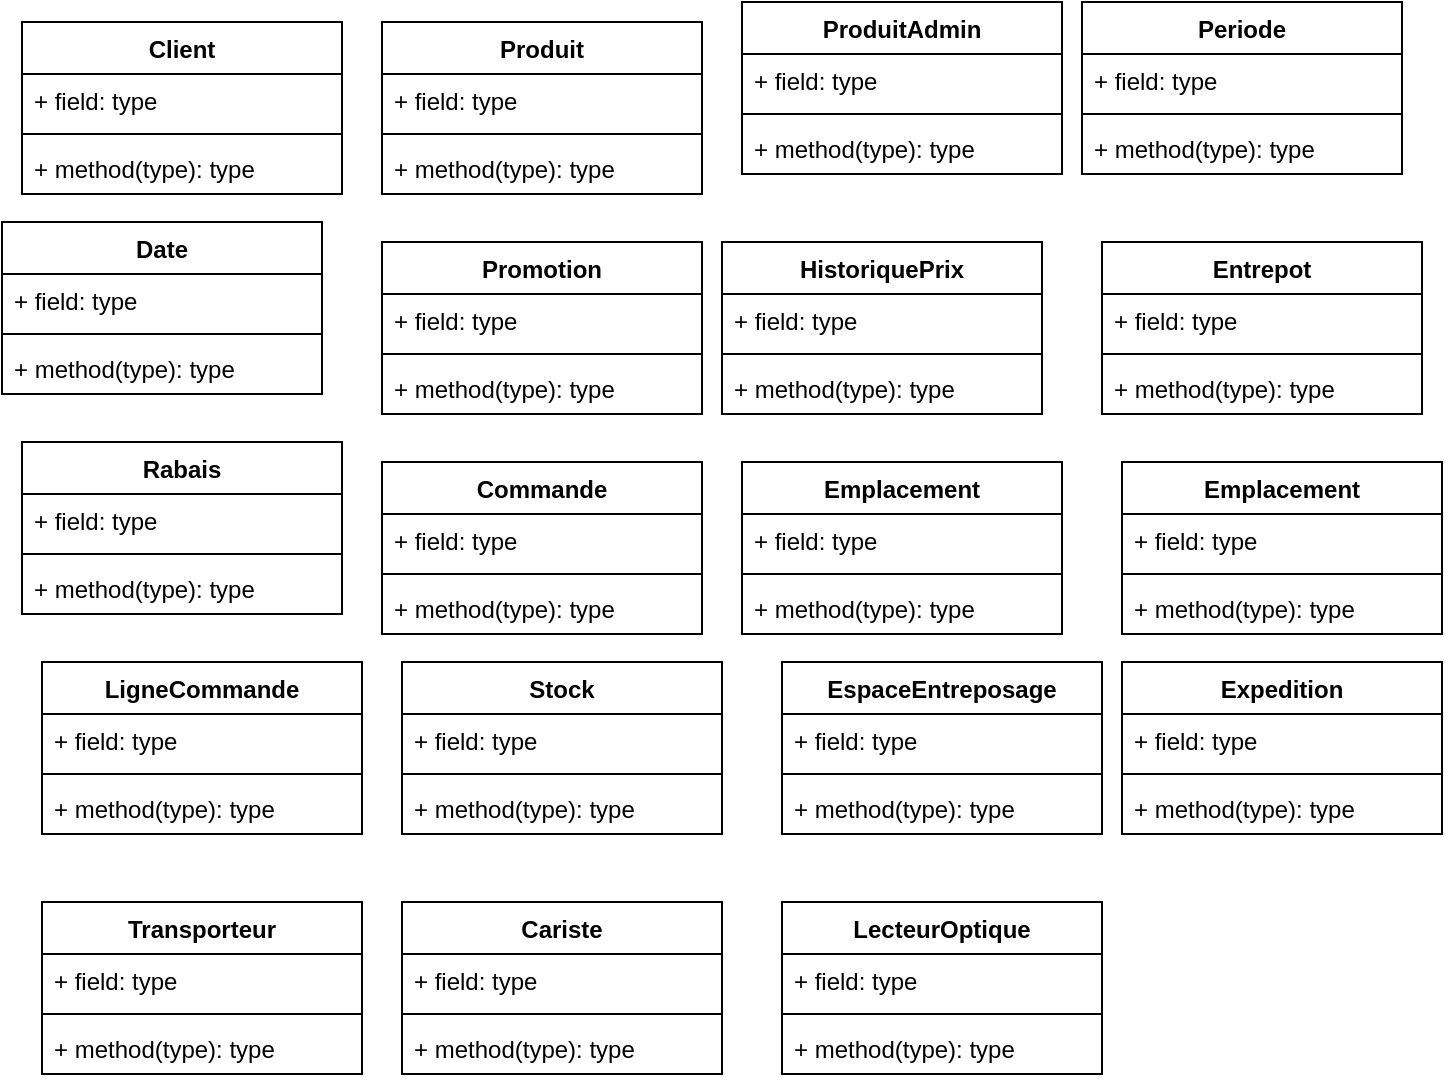 <mxfile version="26.1.3">
  <diagram name="Page-1" id="EeGcJAI6JcAbOuRTCPoQ">
    <mxGraphModel dx="794" dy="458" grid="1" gridSize="10" guides="1" tooltips="1" connect="1" arrows="1" fold="1" page="1" pageScale="1" pageWidth="827" pageHeight="1169" math="0" shadow="0">
      <root>
        <mxCell id="0" />
        <mxCell id="1" parent="0" />
        <mxCell id="IQAL8tGxos3x3BU6Ro4k-1" value="Client" style="swimlane;fontStyle=1;align=center;verticalAlign=top;childLayout=stackLayout;horizontal=1;startSize=26;horizontalStack=0;resizeParent=1;resizeParentMax=0;resizeLast=0;collapsible=1;marginBottom=0;whiteSpace=wrap;html=1;" vertex="1" parent="1">
          <mxGeometry x="40" y="530" width="160" height="86" as="geometry" />
        </mxCell>
        <mxCell id="IQAL8tGxos3x3BU6Ro4k-2" value="+ field: type" style="text;strokeColor=none;fillColor=none;align=left;verticalAlign=top;spacingLeft=4;spacingRight=4;overflow=hidden;rotatable=0;points=[[0,0.5],[1,0.5]];portConstraint=eastwest;whiteSpace=wrap;html=1;" vertex="1" parent="IQAL8tGxos3x3BU6Ro4k-1">
          <mxGeometry y="26" width="160" height="26" as="geometry" />
        </mxCell>
        <mxCell id="IQAL8tGxos3x3BU6Ro4k-3" value="" style="line;strokeWidth=1;fillColor=none;align=left;verticalAlign=middle;spacingTop=-1;spacingLeft=3;spacingRight=3;rotatable=0;labelPosition=right;points=[];portConstraint=eastwest;strokeColor=inherit;" vertex="1" parent="IQAL8tGxos3x3BU6Ro4k-1">
          <mxGeometry y="52" width="160" height="8" as="geometry" />
        </mxCell>
        <mxCell id="IQAL8tGxos3x3BU6Ro4k-4" value="+ method(type): type" style="text;strokeColor=none;fillColor=none;align=left;verticalAlign=top;spacingLeft=4;spacingRight=4;overflow=hidden;rotatable=0;points=[[0,0.5],[1,0.5]];portConstraint=eastwest;whiteSpace=wrap;html=1;" vertex="1" parent="IQAL8tGxos3x3BU6Ro4k-1">
          <mxGeometry y="60" width="160" height="26" as="geometry" />
        </mxCell>
        <mxCell id="IQAL8tGxos3x3BU6Ro4k-5" value="Produit" style="swimlane;fontStyle=1;align=center;verticalAlign=top;childLayout=stackLayout;horizontal=1;startSize=26;horizontalStack=0;resizeParent=1;resizeParentMax=0;resizeLast=0;collapsible=1;marginBottom=0;whiteSpace=wrap;html=1;" vertex="1" parent="1">
          <mxGeometry x="220" y="530" width="160" height="86" as="geometry" />
        </mxCell>
        <mxCell id="IQAL8tGxos3x3BU6Ro4k-6" value="+ field: type" style="text;strokeColor=none;fillColor=none;align=left;verticalAlign=top;spacingLeft=4;spacingRight=4;overflow=hidden;rotatable=0;points=[[0,0.5],[1,0.5]];portConstraint=eastwest;whiteSpace=wrap;html=1;" vertex="1" parent="IQAL8tGxos3x3BU6Ro4k-5">
          <mxGeometry y="26" width="160" height="26" as="geometry" />
        </mxCell>
        <mxCell id="IQAL8tGxos3x3BU6Ro4k-7" value="" style="line;strokeWidth=1;fillColor=none;align=left;verticalAlign=middle;spacingTop=-1;spacingLeft=3;spacingRight=3;rotatable=0;labelPosition=right;points=[];portConstraint=eastwest;strokeColor=inherit;" vertex="1" parent="IQAL8tGxos3x3BU6Ro4k-5">
          <mxGeometry y="52" width="160" height="8" as="geometry" />
        </mxCell>
        <mxCell id="IQAL8tGxos3x3BU6Ro4k-8" value="+ method(type): type" style="text;strokeColor=none;fillColor=none;align=left;verticalAlign=top;spacingLeft=4;spacingRight=4;overflow=hidden;rotatable=0;points=[[0,0.5],[1,0.5]];portConstraint=eastwest;whiteSpace=wrap;html=1;" vertex="1" parent="IQAL8tGxos3x3BU6Ro4k-5">
          <mxGeometry y="60" width="160" height="26" as="geometry" />
        </mxCell>
        <mxCell id="IQAL8tGxos3x3BU6Ro4k-9" value="ProduitAdmin" style="swimlane;fontStyle=1;align=center;verticalAlign=top;childLayout=stackLayout;horizontal=1;startSize=26;horizontalStack=0;resizeParent=1;resizeParentMax=0;resizeLast=0;collapsible=1;marginBottom=0;whiteSpace=wrap;html=1;" vertex="1" parent="1">
          <mxGeometry x="400" y="520" width="160" height="86" as="geometry" />
        </mxCell>
        <mxCell id="IQAL8tGxos3x3BU6Ro4k-10" value="+ field: type" style="text;strokeColor=none;fillColor=none;align=left;verticalAlign=top;spacingLeft=4;spacingRight=4;overflow=hidden;rotatable=0;points=[[0,0.5],[1,0.5]];portConstraint=eastwest;whiteSpace=wrap;html=1;" vertex="1" parent="IQAL8tGxos3x3BU6Ro4k-9">
          <mxGeometry y="26" width="160" height="26" as="geometry" />
        </mxCell>
        <mxCell id="IQAL8tGxos3x3BU6Ro4k-11" value="" style="line;strokeWidth=1;fillColor=none;align=left;verticalAlign=middle;spacingTop=-1;spacingLeft=3;spacingRight=3;rotatable=0;labelPosition=right;points=[];portConstraint=eastwest;strokeColor=inherit;" vertex="1" parent="IQAL8tGxos3x3BU6Ro4k-9">
          <mxGeometry y="52" width="160" height="8" as="geometry" />
        </mxCell>
        <mxCell id="IQAL8tGxos3x3BU6Ro4k-12" value="+ method(type): type" style="text;strokeColor=none;fillColor=none;align=left;verticalAlign=top;spacingLeft=4;spacingRight=4;overflow=hidden;rotatable=0;points=[[0,0.5],[1,0.5]];portConstraint=eastwest;whiteSpace=wrap;html=1;" vertex="1" parent="IQAL8tGxos3x3BU6Ro4k-9">
          <mxGeometry y="60" width="160" height="26" as="geometry" />
        </mxCell>
        <mxCell id="IQAL8tGxos3x3BU6Ro4k-13" value="Periode" style="swimlane;fontStyle=1;align=center;verticalAlign=top;childLayout=stackLayout;horizontal=1;startSize=26;horizontalStack=0;resizeParent=1;resizeParentMax=0;resizeLast=0;collapsible=1;marginBottom=0;whiteSpace=wrap;html=1;" vertex="1" parent="1">
          <mxGeometry x="570" y="520" width="160" height="86" as="geometry" />
        </mxCell>
        <mxCell id="IQAL8tGxos3x3BU6Ro4k-14" value="+ field: type" style="text;strokeColor=none;fillColor=none;align=left;verticalAlign=top;spacingLeft=4;spacingRight=4;overflow=hidden;rotatable=0;points=[[0,0.5],[1,0.5]];portConstraint=eastwest;whiteSpace=wrap;html=1;" vertex="1" parent="IQAL8tGxos3x3BU6Ro4k-13">
          <mxGeometry y="26" width="160" height="26" as="geometry" />
        </mxCell>
        <mxCell id="IQAL8tGxos3x3BU6Ro4k-15" value="" style="line;strokeWidth=1;fillColor=none;align=left;verticalAlign=middle;spacingTop=-1;spacingLeft=3;spacingRight=3;rotatable=0;labelPosition=right;points=[];portConstraint=eastwest;strokeColor=inherit;" vertex="1" parent="IQAL8tGxos3x3BU6Ro4k-13">
          <mxGeometry y="52" width="160" height="8" as="geometry" />
        </mxCell>
        <mxCell id="IQAL8tGxos3x3BU6Ro4k-16" value="+ method(type): type" style="text;strokeColor=none;fillColor=none;align=left;verticalAlign=top;spacingLeft=4;spacingRight=4;overflow=hidden;rotatable=0;points=[[0,0.5],[1,0.5]];portConstraint=eastwest;whiteSpace=wrap;html=1;" vertex="1" parent="IQAL8tGxos3x3BU6Ro4k-13">
          <mxGeometry y="60" width="160" height="26" as="geometry" />
        </mxCell>
        <mxCell id="IQAL8tGxos3x3BU6Ro4k-17" value="Date" style="swimlane;fontStyle=1;align=center;verticalAlign=top;childLayout=stackLayout;horizontal=1;startSize=26;horizontalStack=0;resizeParent=1;resizeParentMax=0;resizeLast=0;collapsible=1;marginBottom=0;whiteSpace=wrap;html=1;" vertex="1" parent="1">
          <mxGeometry x="30" y="630" width="160" height="86" as="geometry" />
        </mxCell>
        <mxCell id="IQAL8tGxos3x3BU6Ro4k-18" value="+ field: type" style="text;strokeColor=none;fillColor=none;align=left;verticalAlign=top;spacingLeft=4;spacingRight=4;overflow=hidden;rotatable=0;points=[[0,0.5],[1,0.5]];portConstraint=eastwest;whiteSpace=wrap;html=1;" vertex="1" parent="IQAL8tGxos3x3BU6Ro4k-17">
          <mxGeometry y="26" width="160" height="26" as="geometry" />
        </mxCell>
        <mxCell id="IQAL8tGxos3x3BU6Ro4k-19" value="" style="line;strokeWidth=1;fillColor=none;align=left;verticalAlign=middle;spacingTop=-1;spacingLeft=3;spacingRight=3;rotatable=0;labelPosition=right;points=[];portConstraint=eastwest;strokeColor=inherit;" vertex="1" parent="IQAL8tGxos3x3BU6Ro4k-17">
          <mxGeometry y="52" width="160" height="8" as="geometry" />
        </mxCell>
        <mxCell id="IQAL8tGxos3x3BU6Ro4k-20" value="+ method(type): type" style="text;strokeColor=none;fillColor=none;align=left;verticalAlign=top;spacingLeft=4;spacingRight=4;overflow=hidden;rotatable=0;points=[[0,0.5],[1,0.5]];portConstraint=eastwest;whiteSpace=wrap;html=1;" vertex="1" parent="IQAL8tGxos3x3BU6Ro4k-17">
          <mxGeometry y="60" width="160" height="26" as="geometry" />
        </mxCell>
        <mxCell id="IQAL8tGxos3x3BU6Ro4k-21" value="Promotion" style="swimlane;fontStyle=1;align=center;verticalAlign=top;childLayout=stackLayout;horizontal=1;startSize=26;horizontalStack=0;resizeParent=1;resizeParentMax=0;resizeLast=0;collapsible=1;marginBottom=0;whiteSpace=wrap;html=1;" vertex="1" parent="1">
          <mxGeometry x="220" y="640" width="160" height="86" as="geometry" />
        </mxCell>
        <mxCell id="IQAL8tGxos3x3BU6Ro4k-22" value="+ field: type" style="text;strokeColor=none;fillColor=none;align=left;verticalAlign=top;spacingLeft=4;spacingRight=4;overflow=hidden;rotatable=0;points=[[0,0.5],[1,0.5]];portConstraint=eastwest;whiteSpace=wrap;html=1;" vertex="1" parent="IQAL8tGxos3x3BU6Ro4k-21">
          <mxGeometry y="26" width="160" height="26" as="geometry" />
        </mxCell>
        <mxCell id="IQAL8tGxos3x3BU6Ro4k-23" value="" style="line;strokeWidth=1;fillColor=none;align=left;verticalAlign=middle;spacingTop=-1;spacingLeft=3;spacingRight=3;rotatable=0;labelPosition=right;points=[];portConstraint=eastwest;strokeColor=inherit;" vertex="1" parent="IQAL8tGxos3x3BU6Ro4k-21">
          <mxGeometry y="52" width="160" height="8" as="geometry" />
        </mxCell>
        <mxCell id="IQAL8tGxos3x3BU6Ro4k-24" value="+ method(type): type" style="text;strokeColor=none;fillColor=none;align=left;verticalAlign=top;spacingLeft=4;spacingRight=4;overflow=hidden;rotatable=0;points=[[0,0.5],[1,0.5]];portConstraint=eastwest;whiteSpace=wrap;html=1;" vertex="1" parent="IQAL8tGxos3x3BU6Ro4k-21">
          <mxGeometry y="60" width="160" height="26" as="geometry" />
        </mxCell>
        <mxCell id="IQAL8tGxos3x3BU6Ro4k-25" value="HistoriquePrix" style="swimlane;fontStyle=1;align=center;verticalAlign=top;childLayout=stackLayout;horizontal=1;startSize=26;horizontalStack=0;resizeParent=1;resizeParentMax=0;resizeLast=0;collapsible=1;marginBottom=0;whiteSpace=wrap;html=1;" vertex="1" parent="1">
          <mxGeometry x="390" y="640" width="160" height="86" as="geometry" />
        </mxCell>
        <mxCell id="IQAL8tGxos3x3BU6Ro4k-26" value="+ field: type" style="text;strokeColor=none;fillColor=none;align=left;verticalAlign=top;spacingLeft=4;spacingRight=4;overflow=hidden;rotatable=0;points=[[0,0.5],[1,0.5]];portConstraint=eastwest;whiteSpace=wrap;html=1;" vertex="1" parent="IQAL8tGxos3x3BU6Ro4k-25">
          <mxGeometry y="26" width="160" height="26" as="geometry" />
        </mxCell>
        <mxCell id="IQAL8tGxos3x3BU6Ro4k-27" value="" style="line;strokeWidth=1;fillColor=none;align=left;verticalAlign=middle;spacingTop=-1;spacingLeft=3;spacingRight=3;rotatable=0;labelPosition=right;points=[];portConstraint=eastwest;strokeColor=inherit;" vertex="1" parent="IQAL8tGxos3x3BU6Ro4k-25">
          <mxGeometry y="52" width="160" height="8" as="geometry" />
        </mxCell>
        <mxCell id="IQAL8tGxos3x3BU6Ro4k-28" value="+ method(type): type" style="text;strokeColor=none;fillColor=none;align=left;verticalAlign=top;spacingLeft=4;spacingRight=4;overflow=hidden;rotatable=0;points=[[0,0.5],[1,0.5]];portConstraint=eastwest;whiteSpace=wrap;html=1;" vertex="1" parent="IQAL8tGxos3x3BU6Ro4k-25">
          <mxGeometry y="60" width="160" height="26" as="geometry" />
        </mxCell>
        <mxCell id="IQAL8tGxos3x3BU6Ro4k-29" value="Entrepot" style="swimlane;fontStyle=1;align=center;verticalAlign=top;childLayout=stackLayout;horizontal=1;startSize=26;horizontalStack=0;resizeParent=1;resizeParentMax=0;resizeLast=0;collapsible=1;marginBottom=0;whiteSpace=wrap;html=1;" vertex="1" parent="1">
          <mxGeometry x="580" y="640" width="160" height="86" as="geometry" />
        </mxCell>
        <mxCell id="IQAL8tGxos3x3BU6Ro4k-30" value="+ field: type" style="text;strokeColor=none;fillColor=none;align=left;verticalAlign=top;spacingLeft=4;spacingRight=4;overflow=hidden;rotatable=0;points=[[0,0.5],[1,0.5]];portConstraint=eastwest;whiteSpace=wrap;html=1;" vertex="1" parent="IQAL8tGxos3x3BU6Ro4k-29">
          <mxGeometry y="26" width="160" height="26" as="geometry" />
        </mxCell>
        <mxCell id="IQAL8tGxos3x3BU6Ro4k-31" value="" style="line;strokeWidth=1;fillColor=none;align=left;verticalAlign=middle;spacingTop=-1;spacingLeft=3;spacingRight=3;rotatable=0;labelPosition=right;points=[];portConstraint=eastwest;strokeColor=inherit;" vertex="1" parent="IQAL8tGxos3x3BU6Ro4k-29">
          <mxGeometry y="52" width="160" height="8" as="geometry" />
        </mxCell>
        <mxCell id="IQAL8tGxos3x3BU6Ro4k-32" value="+ method(type): type" style="text;strokeColor=none;fillColor=none;align=left;verticalAlign=top;spacingLeft=4;spacingRight=4;overflow=hidden;rotatable=0;points=[[0,0.5],[1,0.5]];portConstraint=eastwest;whiteSpace=wrap;html=1;" vertex="1" parent="IQAL8tGxos3x3BU6Ro4k-29">
          <mxGeometry y="60" width="160" height="26" as="geometry" />
        </mxCell>
        <mxCell id="IQAL8tGxos3x3BU6Ro4k-33" value="Rabais" style="swimlane;fontStyle=1;align=center;verticalAlign=top;childLayout=stackLayout;horizontal=1;startSize=26;horizontalStack=0;resizeParent=1;resizeParentMax=0;resizeLast=0;collapsible=1;marginBottom=0;whiteSpace=wrap;html=1;" vertex="1" parent="1">
          <mxGeometry x="40" y="740" width="160" height="86" as="geometry" />
        </mxCell>
        <mxCell id="IQAL8tGxos3x3BU6Ro4k-34" value="+ field: type" style="text;strokeColor=none;fillColor=none;align=left;verticalAlign=top;spacingLeft=4;spacingRight=4;overflow=hidden;rotatable=0;points=[[0,0.5],[1,0.5]];portConstraint=eastwest;whiteSpace=wrap;html=1;" vertex="1" parent="IQAL8tGxos3x3BU6Ro4k-33">
          <mxGeometry y="26" width="160" height="26" as="geometry" />
        </mxCell>
        <mxCell id="IQAL8tGxos3x3BU6Ro4k-35" value="" style="line;strokeWidth=1;fillColor=none;align=left;verticalAlign=middle;spacingTop=-1;spacingLeft=3;spacingRight=3;rotatable=0;labelPosition=right;points=[];portConstraint=eastwest;strokeColor=inherit;" vertex="1" parent="IQAL8tGxos3x3BU6Ro4k-33">
          <mxGeometry y="52" width="160" height="8" as="geometry" />
        </mxCell>
        <mxCell id="IQAL8tGxos3x3BU6Ro4k-36" value="+ method(type): type" style="text;strokeColor=none;fillColor=none;align=left;verticalAlign=top;spacingLeft=4;spacingRight=4;overflow=hidden;rotatable=0;points=[[0,0.5],[1,0.5]];portConstraint=eastwest;whiteSpace=wrap;html=1;" vertex="1" parent="IQAL8tGxos3x3BU6Ro4k-33">
          <mxGeometry y="60" width="160" height="26" as="geometry" />
        </mxCell>
        <mxCell id="IQAL8tGxos3x3BU6Ro4k-37" value="Commande" style="swimlane;fontStyle=1;align=center;verticalAlign=top;childLayout=stackLayout;horizontal=1;startSize=26;horizontalStack=0;resizeParent=1;resizeParentMax=0;resizeLast=0;collapsible=1;marginBottom=0;whiteSpace=wrap;html=1;" vertex="1" parent="1">
          <mxGeometry x="220" y="750" width="160" height="86" as="geometry" />
        </mxCell>
        <mxCell id="IQAL8tGxos3x3BU6Ro4k-38" value="+ field: type" style="text;strokeColor=none;fillColor=none;align=left;verticalAlign=top;spacingLeft=4;spacingRight=4;overflow=hidden;rotatable=0;points=[[0,0.5],[1,0.5]];portConstraint=eastwest;whiteSpace=wrap;html=1;" vertex="1" parent="IQAL8tGxos3x3BU6Ro4k-37">
          <mxGeometry y="26" width="160" height="26" as="geometry" />
        </mxCell>
        <mxCell id="IQAL8tGxos3x3BU6Ro4k-39" value="" style="line;strokeWidth=1;fillColor=none;align=left;verticalAlign=middle;spacingTop=-1;spacingLeft=3;spacingRight=3;rotatable=0;labelPosition=right;points=[];portConstraint=eastwest;strokeColor=inherit;" vertex="1" parent="IQAL8tGxos3x3BU6Ro4k-37">
          <mxGeometry y="52" width="160" height="8" as="geometry" />
        </mxCell>
        <mxCell id="IQAL8tGxos3x3BU6Ro4k-40" value="+ method(type): type" style="text;strokeColor=none;fillColor=none;align=left;verticalAlign=top;spacingLeft=4;spacingRight=4;overflow=hidden;rotatable=0;points=[[0,0.5],[1,0.5]];portConstraint=eastwest;whiteSpace=wrap;html=1;" vertex="1" parent="IQAL8tGxos3x3BU6Ro4k-37">
          <mxGeometry y="60" width="160" height="26" as="geometry" />
        </mxCell>
        <mxCell id="IQAL8tGxos3x3BU6Ro4k-41" value="Emplacement" style="swimlane;fontStyle=1;align=center;verticalAlign=top;childLayout=stackLayout;horizontal=1;startSize=26;horizontalStack=0;resizeParent=1;resizeParentMax=0;resizeLast=0;collapsible=1;marginBottom=0;whiteSpace=wrap;html=1;" vertex="1" parent="1">
          <mxGeometry x="400" y="750" width="160" height="86" as="geometry" />
        </mxCell>
        <mxCell id="IQAL8tGxos3x3BU6Ro4k-42" value="+ field: type" style="text;strokeColor=none;fillColor=none;align=left;verticalAlign=top;spacingLeft=4;spacingRight=4;overflow=hidden;rotatable=0;points=[[0,0.5],[1,0.5]];portConstraint=eastwest;whiteSpace=wrap;html=1;" vertex="1" parent="IQAL8tGxos3x3BU6Ro4k-41">
          <mxGeometry y="26" width="160" height="26" as="geometry" />
        </mxCell>
        <mxCell id="IQAL8tGxos3x3BU6Ro4k-43" value="" style="line;strokeWidth=1;fillColor=none;align=left;verticalAlign=middle;spacingTop=-1;spacingLeft=3;spacingRight=3;rotatable=0;labelPosition=right;points=[];portConstraint=eastwest;strokeColor=inherit;" vertex="1" parent="IQAL8tGxos3x3BU6Ro4k-41">
          <mxGeometry y="52" width="160" height="8" as="geometry" />
        </mxCell>
        <mxCell id="IQAL8tGxos3x3BU6Ro4k-44" value="+ method(type): type" style="text;strokeColor=none;fillColor=none;align=left;verticalAlign=top;spacingLeft=4;spacingRight=4;overflow=hidden;rotatable=0;points=[[0,0.5],[1,0.5]];portConstraint=eastwest;whiteSpace=wrap;html=1;" vertex="1" parent="IQAL8tGxos3x3BU6Ro4k-41">
          <mxGeometry y="60" width="160" height="26" as="geometry" />
        </mxCell>
        <mxCell id="IQAL8tGxos3x3BU6Ro4k-45" value="Emplacement" style="swimlane;fontStyle=1;align=center;verticalAlign=top;childLayout=stackLayout;horizontal=1;startSize=26;horizontalStack=0;resizeParent=1;resizeParentMax=0;resizeLast=0;collapsible=1;marginBottom=0;whiteSpace=wrap;html=1;" vertex="1" parent="1">
          <mxGeometry x="590" y="750" width="160" height="86" as="geometry" />
        </mxCell>
        <mxCell id="IQAL8tGxos3x3BU6Ro4k-46" value="+ field: type" style="text;strokeColor=none;fillColor=none;align=left;verticalAlign=top;spacingLeft=4;spacingRight=4;overflow=hidden;rotatable=0;points=[[0,0.5],[1,0.5]];portConstraint=eastwest;whiteSpace=wrap;html=1;" vertex="1" parent="IQAL8tGxos3x3BU6Ro4k-45">
          <mxGeometry y="26" width="160" height="26" as="geometry" />
        </mxCell>
        <mxCell id="IQAL8tGxos3x3BU6Ro4k-47" value="" style="line;strokeWidth=1;fillColor=none;align=left;verticalAlign=middle;spacingTop=-1;spacingLeft=3;spacingRight=3;rotatable=0;labelPosition=right;points=[];portConstraint=eastwest;strokeColor=inherit;" vertex="1" parent="IQAL8tGxos3x3BU6Ro4k-45">
          <mxGeometry y="52" width="160" height="8" as="geometry" />
        </mxCell>
        <mxCell id="IQAL8tGxos3x3BU6Ro4k-48" value="+ method(type): type" style="text;strokeColor=none;fillColor=none;align=left;verticalAlign=top;spacingLeft=4;spacingRight=4;overflow=hidden;rotatable=0;points=[[0,0.5],[1,0.5]];portConstraint=eastwest;whiteSpace=wrap;html=1;" vertex="1" parent="IQAL8tGxos3x3BU6Ro4k-45">
          <mxGeometry y="60" width="160" height="26" as="geometry" />
        </mxCell>
        <mxCell id="IQAL8tGxos3x3BU6Ro4k-49" value="LigneCommande" style="swimlane;fontStyle=1;align=center;verticalAlign=top;childLayout=stackLayout;horizontal=1;startSize=26;horizontalStack=0;resizeParent=1;resizeParentMax=0;resizeLast=0;collapsible=1;marginBottom=0;whiteSpace=wrap;html=1;" vertex="1" parent="1">
          <mxGeometry x="50" y="850" width="160" height="86" as="geometry" />
        </mxCell>
        <mxCell id="IQAL8tGxos3x3BU6Ro4k-50" value="+ field: type" style="text;strokeColor=none;fillColor=none;align=left;verticalAlign=top;spacingLeft=4;spacingRight=4;overflow=hidden;rotatable=0;points=[[0,0.5],[1,0.5]];portConstraint=eastwest;whiteSpace=wrap;html=1;" vertex="1" parent="IQAL8tGxos3x3BU6Ro4k-49">
          <mxGeometry y="26" width="160" height="26" as="geometry" />
        </mxCell>
        <mxCell id="IQAL8tGxos3x3BU6Ro4k-51" value="" style="line;strokeWidth=1;fillColor=none;align=left;verticalAlign=middle;spacingTop=-1;spacingLeft=3;spacingRight=3;rotatable=0;labelPosition=right;points=[];portConstraint=eastwest;strokeColor=inherit;" vertex="1" parent="IQAL8tGxos3x3BU6Ro4k-49">
          <mxGeometry y="52" width="160" height="8" as="geometry" />
        </mxCell>
        <mxCell id="IQAL8tGxos3x3BU6Ro4k-52" value="+ method(type): type" style="text;strokeColor=none;fillColor=none;align=left;verticalAlign=top;spacingLeft=4;spacingRight=4;overflow=hidden;rotatable=0;points=[[0,0.5],[1,0.5]];portConstraint=eastwest;whiteSpace=wrap;html=1;" vertex="1" parent="IQAL8tGxos3x3BU6Ro4k-49">
          <mxGeometry y="60" width="160" height="26" as="geometry" />
        </mxCell>
        <mxCell id="IQAL8tGxos3x3BU6Ro4k-53" value="Stock" style="swimlane;fontStyle=1;align=center;verticalAlign=top;childLayout=stackLayout;horizontal=1;startSize=26;horizontalStack=0;resizeParent=1;resizeParentMax=0;resizeLast=0;collapsible=1;marginBottom=0;whiteSpace=wrap;html=1;" vertex="1" parent="1">
          <mxGeometry x="230" y="850" width="160" height="86" as="geometry" />
        </mxCell>
        <mxCell id="IQAL8tGxos3x3BU6Ro4k-54" value="+ field: type" style="text;strokeColor=none;fillColor=none;align=left;verticalAlign=top;spacingLeft=4;spacingRight=4;overflow=hidden;rotatable=0;points=[[0,0.5],[1,0.5]];portConstraint=eastwest;whiteSpace=wrap;html=1;" vertex="1" parent="IQAL8tGxos3x3BU6Ro4k-53">
          <mxGeometry y="26" width="160" height="26" as="geometry" />
        </mxCell>
        <mxCell id="IQAL8tGxos3x3BU6Ro4k-55" value="" style="line;strokeWidth=1;fillColor=none;align=left;verticalAlign=middle;spacingTop=-1;spacingLeft=3;spacingRight=3;rotatable=0;labelPosition=right;points=[];portConstraint=eastwest;strokeColor=inherit;" vertex="1" parent="IQAL8tGxos3x3BU6Ro4k-53">
          <mxGeometry y="52" width="160" height="8" as="geometry" />
        </mxCell>
        <mxCell id="IQAL8tGxos3x3BU6Ro4k-56" value="+ method(type): type" style="text;strokeColor=none;fillColor=none;align=left;verticalAlign=top;spacingLeft=4;spacingRight=4;overflow=hidden;rotatable=0;points=[[0,0.5],[1,0.5]];portConstraint=eastwest;whiteSpace=wrap;html=1;" vertex="1" parent="IQAL8tGxos3x3BU6Ro4k-53">
          <mxGeometry y="60" width="160" height="26" as="geometry" />
        </mxCell>
        <mxCell id="IQAL8tGxos3x3BU6Ro4k-57" value="EspaceEntreposage" style="swimlane;fontStyle=1;align=center;verticalAlign=top;childLayout=stackLayout;horizontal=1;startSize=26;horizontalStack=0;resizeParent=1;resizeParentMax=0;resizeLast=0;collapsible=1;marginBottom=0;whiteSpace=wrap;html=1;" vertex="1" parent="1">
          <mxGeometry x="420" y="850" width="160" height="86" as="geometry" />
        </mxCell>
        <mxCell id="IQAL8tGxos3x3BU6Ro4k-58" value="+ field: type" style="text;strokeColor=none;fillColor=none;align=left;verticalAlign=top;spacingLeft=4;spacingRight=4;overflow=hidden;rotatable=0;points=[[0,0.5],[1,0.5]];portConstraint=eastwest;whiteSpace=wrap;html=1;" vertex="1" parent="IQAL8tGxos3x3BU6Ro4k-57">
          <mxGeometry y="26" width="160" height="26" as="geometry" />
        </mxCell>
        <mxCell id="IQAL8tGxos3x3BU6Ro4k-59" value="" style="line;strokeWidth=1;fillColor=none;align=left;verticalAlign=middle;spacingTop=-1;spacingLeft=3;spacingRight=3;rotatable=0;labelPosition=right;points=[];portConstraint=eastwest;strokeColor=inherit;" vertex="1" parent="IQAL8tGxos3x3BU6Ro4k-57">
          <mxGeometry y="52" width="160" height="8" as="geometry" />
        </mxCell>
        <mxCell id="IQAL8tGxos3x3BU6Ro4k-60" value="+ method(type): type" style="text;strokeColor=none;fillColor=none;align=left;verticalAlign=top;spacingLeft=4;spacingRight=4;overflow=hidden;rotatable=0;points=[[0,0.5],[1,0.5]];portConstraint=eastwest;whiteSpace=wrap;html=1;" vertex="1" parent="IQAL8tGxos3x3BU6Ro4k-57">
          <mxGeometry y="60" width="160" height="26" as="geometry" />
        </mxCell>
        <mxCell id="IQAL8tGxos3x3BU6Ro4k-61" value="Expedition" style="swimlane;fontStyle=1;align=center;verticalAlign=top;childLayout=stackLayout;horizontal=1;startSize=26;horizontalStack=0;resizeParent=1;resizeParentMax=0;resizeLast=0;collapsible=1;marginBottom=0;whiteSpace=wrap;html=1;" vertex="1" parent="1">
          <mxGeometry x="590" y="850" width="160" height="86" as="geometry" />
        </mxCell>
        <mxCell id="IQAL8tGxos3x3BU6Ro4k-62" value="+ field: type" style="text;strokeColor=none;fillColor=none;align=left;verticalAlign=top;spacingLeft=4;spacingRight=4;overflow=hidden;rotatable=0;points=[[0,0.5],[1,0.5]];portConstraint=eastwest;whiteSpace=wrap;html=1;" vertex="1" parent="IQAL8tGxos3x3BU6Ro4k-61">
          <mxGeometry y="26" width="160" height="26" as="geometry" />
        </mxCell>
        <mxCell id="IQAL8tGxos3x3BU6Ro4k-63" value="" style="line;strokeWidth=1;fillColor=none;align=left;verticalAlign=middle;spacingTop=-1;spacingLeft=3;spacingRight=3;rotatable=0;labelPosition=right;points=[];portConstraint=eastwest;strokeColor=inherit;" vertex="1" parent="IQAL8tGxos3x3BU6Ro4k-61">
          <mxGeometry y="52" width="160" height="8" as="geometry" />
        </mxCell>
        <mxCell id="IQAL8tGxos3x3BU6Ro4k-64" value="+ method(type): type" style="text;strokeColor=none;fillColor=none;align=left;verticalAlign=top;spacingLeft=4;spacingRight=4;overflow=hidden;rotatable=0;points=[[0,0.5],[1,0.5]];portConstraint=eastwest;whiteSpace=wrap;html=1;" vertex="1" parent="IQAL8tGxos3x3BU6Ro4k-61">
          <mxGeometry y="60" width="160" height="26" as="geometry" />
        </mxCell>
        <mxCell id="IQAL8tGxos3x3BU6Ro4k-65" value="Transporteur" style="swimlane;fontStyle=1;align=center;verticalAlign=top;childLayout=stackLayout;horizontal=1;startSize=26;horizontalStack=0;resizeParent=1;resizeParentMax=0;resizeLast=0;collapsible=1;marginBottom=0;whiteSpace=wrap;html=1;" vertex="1" parent="1">
          <mxGeometry x="50" y="970" width="160" height="86" as="geometry" />
        </mxCell>
        <mxCell id="IQAL8tGxos3x3BU6Ro4k-66" value="+ field: type" style="text;strokeColor=none;fillColor=none;align=left;verticalAlign=top;spacingLeft=4;spacingRight=4;overflow=hidden;rotatable=0;points=[[0,0.5],[1,0.5]];portConstraint=eastwest;whiteSpace=wrap;html=1;" vertex="1" parent="IQAL8tGxos3x3BU6Ro4k-65">
          <mxGeometry y="26" width="160" height="26" as="geometry" />
        </mxCell>
        <mxCell id="IQAL8tGxos3x3BU6Ro4k-67" value="" style="line;strokeWidth=1;fillColor=none;align=left;verticalAlign=middle;spacingTop=-1;spacingLeft=3;spacingRight=3;rotatable=0;labelPosition=right;points=[];portConstraint=eastwest;strokeColor=inherit;" vertex="1" parent="IQAL8tGxos3x3BU6Ro4k-65">
          <mxGeometry y="52" width="160" height="8" as="geometry" />
        </mxCell>
        <mxCell id="IQAL8tGxos3x3BU6Ro4k-68" value="+ method(type): type" style="text;strokeColor=none;fillColor=none;align=left;verticalAlign=top;spacingLeft=4;spacingRight=4;overflow=hidden;rotatable=0;points=[[0,0.5],[1,0.5]];portConstraint=eastwest;whiteSpace=wrap;html=1;" vertex="1" parent="IQAL8tGxos3x3BU6Ro4k-65">
          <mxGeometry y="60" width="160" height="26" as="geometry" />
        </mxCell>
        <mxCell id="IQAL8tGxos3x3BU6Ro4k-69" value="Cariste" style="swimlane;fontStyle=1;align=center;verticalAlign=top;childLayout=stackLayout;horizontal=1;startSize=26;horizontalStack=0;resizeParent=1;resizeParentMax=0;resizeLast=0;collapsible=1;marginBottom=0;whiteSpace=wrap;html=1;" vertex="1" parent="1">
          <mxGeometry x="230" y="970" width="160" height="86" as="geometry" />
        </mxCell>
        <mxCell id="IQAL8tGxos3x3BU6Ro4k-70" value="+ field: type" style="text;strokeColor=none;fillColor=none;align=left;verticalAlign=top;spacingLeft=4;spacingRight=4;overflow=hidden;rotatable=0;points=[[0,0.5],[1,0.5]];portConstraint=eastwest;whiteSpace=wrap;html=1;" vertex="1" parent="IQAL8tGxos3x3BU6Ro4k-69">
          <mxGeometry y="26" width="160" height="26" as="geometry" />
        </mxCell>
        <mxCell id="IQAL8tGxos3x3BU6Ro4k-71" value="" style="line;strokeWidth=1;fillColor=none;align=left;verticalAlign=middle;spacingTop=-1;spacingLeft=3;spacingRight=3;rotatable=0;labelPosition=right;points=[];portConstraint=eastwest;strokeColor=inherit;" vertex="1" parent="IQAL8tGxos3x3BU6Ro4k-69">
          <mxGeometry y="52" width="160" height="8" as="geometry" />
        </mxCell>
        <mxCell id="IQAL8tGxos3x3BU6Ro4k-72" value="+ method(type): type" style="text;strokeColor=none;fillColor=none;align=left;verticalAlign=top;spacingLeft=4;spacingRight=4;overflow=hidden;rotatable=0;points=[[0,0.5],[1,0.5]];portConstraint=eastwest;whiteSpace=wrap;html=1;" vertex="1" parent="IQAL8tGxos3x3BU6Ro4k-69">
          <mxGeometry y="60" width="160" height="26" as="geometry" />
        </mxCell>
        <mxCell id="IQAL8tGxos3x3BU6Ro4k-73" value="LecteurOptique" style="swimlane;fontStyle=1;align=center;verticalAlign=top;childLayout=stackLayout;horizontal=1;startSize=26;horizontalStack=0;resizeParent=1;resizeParentMax=0;resizeLast=0;collapsible=1;marginBottom=0;whiteSpace=wrap;html=1;" vertex="1" parent="1">
          <mxGeometry x="420" y="970" width="160" height="86" as="geometry" />
        </mxCell>
        <mxCell id="IQAL8tGxos3x3BU6Ro4k-74" value="+ field: type" style="text;strokeColor=none;fillColor=none;align=left;verticalAlign=top;spacingLeft=4;spacingRight=4;overflow=hidden;rotatable=0;points=[[0,0.5],[1,0.5]];portConstraint=eastwest;whiteSpace=wrap;html=1;" vertex="1" parent="IQAL8tGxos3x3BU6Ro4k-73">
          <mxGeometry y="26" width="160" height="26" as="geometry" />
        </mxCell>
        <mxCell id="IQAL8tGxos3x3BU6Ro4k-75" value="" style="line;strokeWidth=1;fillColor=none;align=left;verticalAlign=middle;spacingTop=-1;spacingLeft=3;spacingRight=3;rotatable=0;labelPosition=right;points=[];portConstraint=eastwest;strokeColor=inherit;" vertex="1" parent="IQAL8tGxos3x3BU6Ro4k-73">
          <mxGeometry y="52" width="160" height="8" as="geometry" />
        </mxCell>
        <mxCell id="IQAL8tGxos3x3BU6Ro4k-76" value="+ method(type): type" style="text;strokeColor=none;fillColor=none;align=left;verticalAlign=top;spacingLeft=4;spacingRight=4;overflow=hidden;rotatable=0;points=[[0,0.5],[1,0.5]];portConstraint=eastwest;whiteSpace=wrap;html=1;" vertex="1" parent="IQAL8tGxos3x3BU6Ro4k-73">
          <mxGeometry y="60" width="160" height="26" as="geometry" />
        </mxCell>
      </root>
    </mxGraphModel>
  </diagram>
</mxfile>
